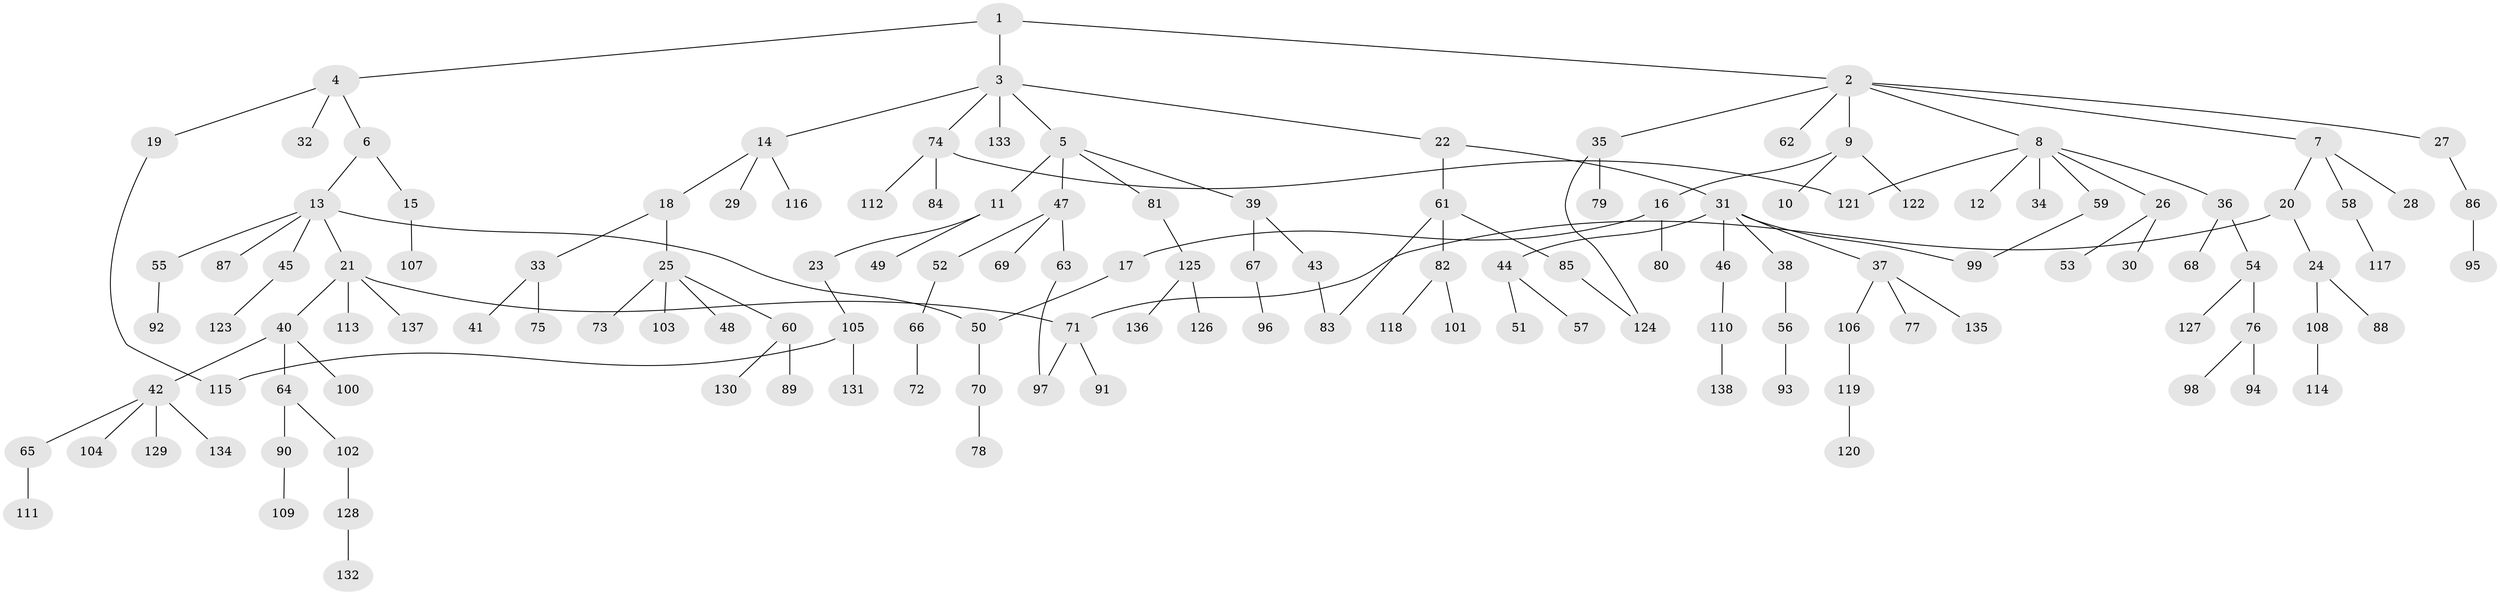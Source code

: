 // coarse degree distribution, {3: 0.15942028985507245, 2: 0.36231884057971014, 6: 0.043478260869565216, 5: 0.043478260869565216, 1: 0.34782608695652173, 4: 0.043478260869565216}
// Generated by graph-tools (version 1.1) at 2025/36/03/04/25 23:36:10]
// undirected, 138 vertices, 145 edges
graph export_dot {
  node [color=gray90,style=filled];
  1;
  2;
  3;
  4;
  5;
  6;
  7;
  8;
  9;
  10;
  11;
  12;
  13;
  14;
  15;
  16;
  17;
  18;
  19;
  20;
  21;
  22;
  23;
  24;
  25;
  26;
  27;
  28;
  29;
  30;
  31;
  32;
  33;
  34;
  35;
  36;
  37;
  38;
  39;
  40;
  41;
  42;
  43;
  44;
  45;
  46;
  47;
  48;
  49;
  50;
  51;
  52;
  53;
  54;
  55;
  56;
  57;
  58;
  59;
  60;
  61;
  62;
  63;
  64;
  65;
  66;
  67;
  68;
  69;
  70;
  71;
  72;
  73;
  74;
  75;
  76;
  77;
  78;
  79;
  80;
  81;
  82;
  83;
  84;
  85;
  86;
  87;
  88;
  89;
  90;
  91;
  92;
  93;
  94;
  95;
  96;
  97;
  98;
  99;
  100;
  101;
  102;
  103;
  104;
  105;
  106;
  107;
  108;
  109;
  110;
  111;
  112;
  113;
  114;
  115;
  116;
  117;
  118;
  119;
  120;
  121;
  122;
  123;
  124;
  125;
  126;
  127;
  128;
  129;
  130;
  131;
  132;
  133;
  134;
  135;
  136;
  137;
  138;
  1 -- 2;
  1 -- 3;
  1 -- 4;
  2 -- 7;
  2 -- 8;
  2 -- 9;
  2 -- 27;
  2 -- 35;
  2 -- 62;
  3 -- 5;
  3 -- 14;
  3 -- 22;
  3 -- 74;
  3 -- 133;
  4 -- 6;
  4 -- 19;
  4 -- 32;
  5 -- 11;
  5 -- 39;
  5 -- 47;
  5 -- 81;
  6 -- 13;
  6 -- 15;
  7 -- 20;
  7 -- 28;
  7 -- 58;
  8 -- 12;
  8 -- 26;
  8 -- 34;
  8 -- 36;
  8 -- 59;
  8 -- 121;
  9 -- 10;
  9 -- 16;
  9 -- 122;
  11 -- 23;
  11 -- 49;
  13 -- 21;
  13 -- 45;
  13 -- 50;
  13 -- 55;
  13 -- 87;
  14 -- 18;
  14 -- 29;
  14 -- 116;
  15 -- 107;
  16 -- 17;
  16 -- 80;
  17 -- 50;
  18 -- 25;
  18 -- 33;
  19 -- 115;
  20 -- 24;
  20 -- 71;
  21 -- 40;
  21 -- 71;
  21 -- 113;
  21 -- 137;
  22 -- 31;
  22 -- 61;
  23 -- 105;
  24 -- 88;
  24 -- 108;
  25 -- 48;
  25 -- 60;
  25 -- 73;
  25 -- 103;
  26 -- 30;
  26 -- 53;
  27 -- 86;
  31 -- 37;
  31 -- 38;
  31 -- 44;
  31 -- 46;
  31 -- 99;
  33 -- 41;
  33 -- 75;
  35 -- 79;
  35 -- 124;
  36 -- 54;
  36 -- 68;
  37 -- 77;
  37 -- 106;
  37 -- 135;
  38 -- 56;
  39 -- 43;
  39 -- 67;
  40 -- 42;
  40 -- 64;
  40 -- 100;
  42 -- 65;
  42 -- 104;
  42 -- 129;
  42 -- 134;
  43 -- 83;
  44 -- 51;
  44 -- 57;
  45 -- 123;
  46 -- 110;
  47 -- 52;
  47 -- 63;
  47 -- 69;
  50 -- 70;
  52 -- 66;
  54 -- 76;
  54 -- 127;
  55 -- 92;
  56 -- 93;
  58 -- 117;
  59 -- 99;
  60 -- 89;
  60 -- 130;
  61 -- 82;
  61 -- 83;
  61 -- 85;
  63 -- 97;
  64 -- 90;
  64 -- 102;
  65 -- 111;
  66 -- 72;
  67 -- 96;
  70 -- 78;
  71 -- 91;
  71 -- 97;
  74 -- 84;
  74 -- 112;
  74 -- 121;
  76 -- 94;
  76 -- 98;
  81 -- 125;
  82 -- 101;
  82 -- 118;
  85 -- 124;
  86 -- 95;
  90 -- 109;
  102 -- 128;
  105 -- 131;
  105 -- 115;
  106 -- 119;
  108 -- 114;
  110 -- 138;
  119 -- 120;
  125 -- 126;
  125 -- 136;
  128 -- 132;
}
